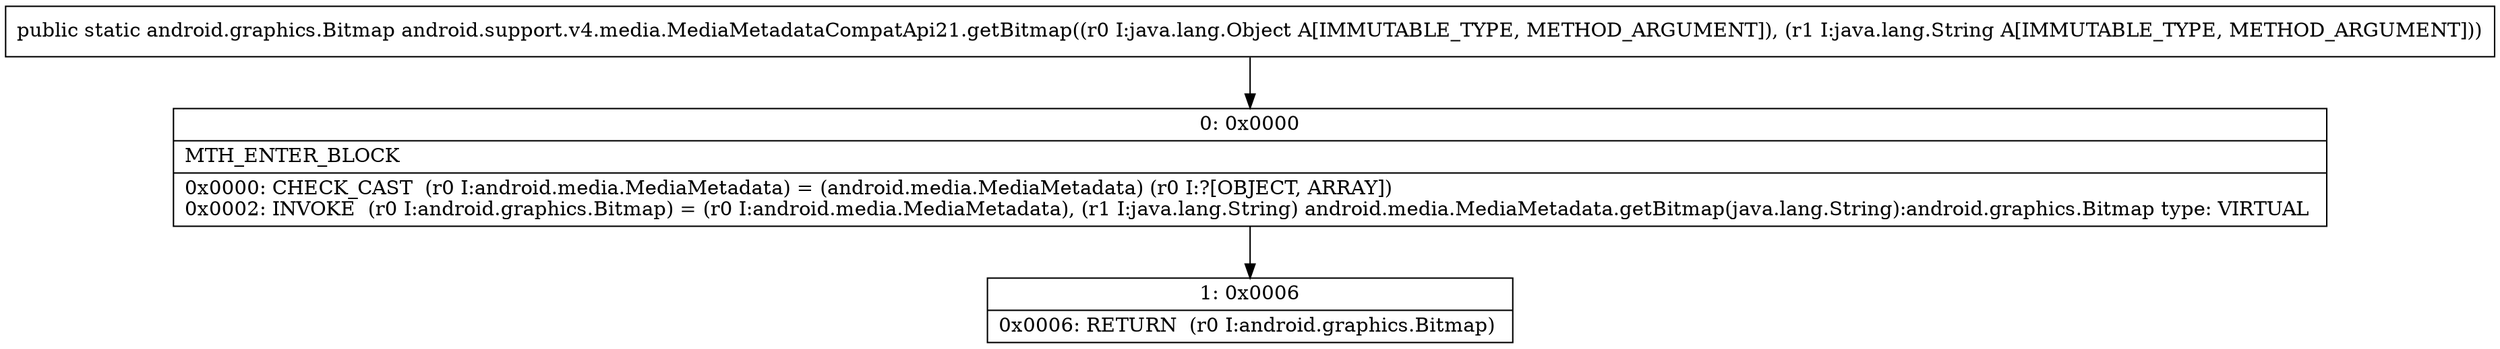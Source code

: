 digraph "CFG forandroid.support.v4.media.MediaMetadataCompatApi21.getBitmap(Ljava\/lang\/Object;Ljava\/lang\/String;)Landroid\/graphics\/Bitmap;" {
Node_0 [shape=record,label="{0\:\ 0x0000|MTH_ENTER_BLOCK\l|0x0000: CHECK_CAST  (r0 I:android.media.MediaMetadata) = (android.media.MediaMetadata) (r0 I:?[OBJECT, ARRAY]) \l0x0002: INVOKE  (r0 I:android.graphics.Bitmap) = (r0 I:android.media.MediaMetadata), (r1 I:java.lang.String) android.media.MediaMetadata.getBitmap(java.lang.String):android.graphics.Bitmap type: VIRTUAL \l}"];
Node_1 [shape=record,label="{1\:\ 0x0006|0x0006: RETURN  (r0 I:android.graphics.Bitmap) \l}"];
MethodNode[shape=record,label="{public static android.graphics.Bitmap android.support.v4.media.MediaMetadataCompatApi21.getBitmap((r0 I:java.lang.Object A[IMMUTABLE_TYPE, METHOD_ARGUMENT]), (r1 I:java.lang.String A[IMMUTABLE_TYPE, METHOD_ARGUMENT])) }"];
MethodNode -> Node_0;
Node_0 -> Node_1;
}

